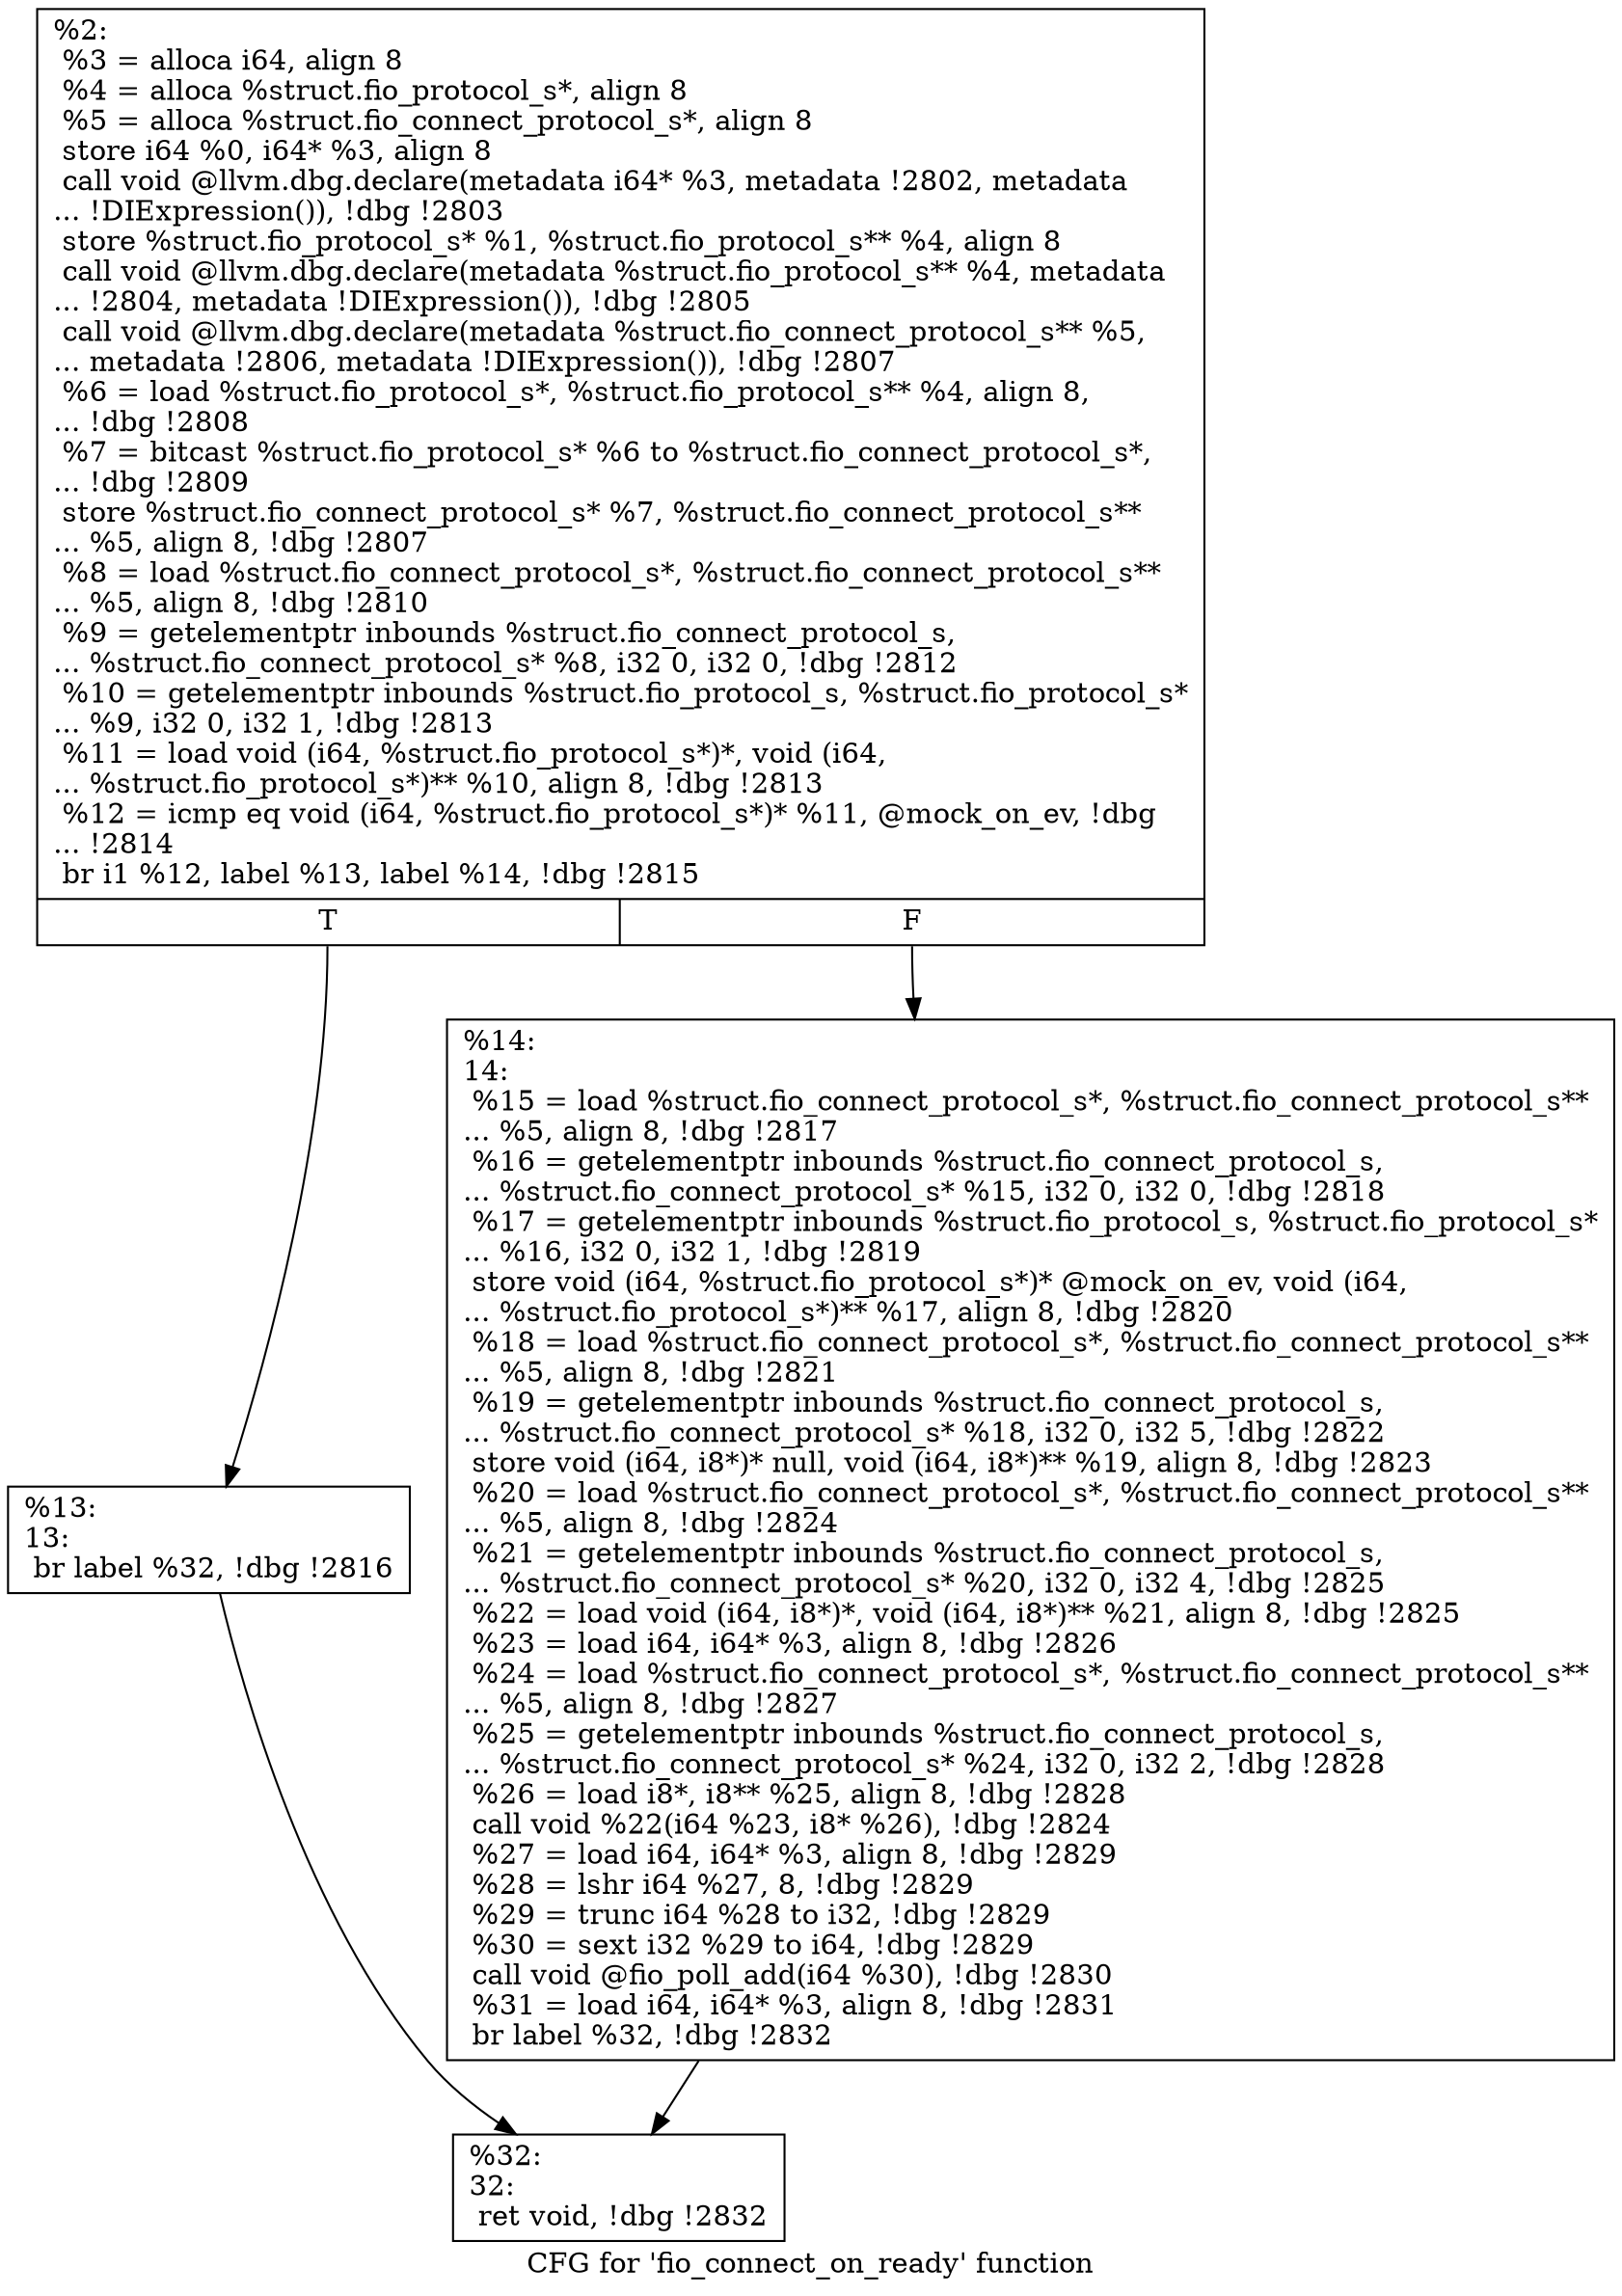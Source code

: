 digraph "CFG for 'fio_connect_on_ready' function" {
	label="CFG for 'fio_connect_on_ready' function";

	Node0x55685155f380 [shape=record,label="{%2:\l  %3 = alloca i64, align 8\l  %4 = alloca %struct.fio_protocol_s*, align 8\l  %5 = alloca %struct.fio_connect_protocol_s*, align 8\l  store i64 %0, i64* %3, align 8\l  call void @llvm.dbg.declare(metadata i64* %3, metadata !2802, metadata\l... !DIExpression()), !dbg !2803\l  store %struct.fio_protocol_s* %1, %struct.fio_protocol_s** %4, align 8\l  call void @llvm.dbg.declare(metadata %struct.fio_protocol_s** %4, metadata\l... !2804, metadata !DIExpression()), !dbg !2805\l  call void @llvm.dbg.declare(metadata %struct.fio_connect_protocol_s** %5,\l... metadata !2806, metadata !DIExpression()), !dbg !2807\l  %6 = load %struct.fio_protocol_s*, %struct.fio_protocol_s** %4, align 8,\l... !dbg !2808\l  %7 = bitcast %struct.fio_protocol_s* %6 to %struct.fio_connect_protocol_s*,\l... !dbg !2809\l  store %struct.fio_connect_protocol_s* %7, %struct.fio_connect_protocol_s**\l... %5, align 8, !dbg !2807\l  %8 = load %struct.fio_connect_protocol_s*, %struct.fio_connect_protocol_s**\l... %5, align 8, !dbg !2810\l  %9 = getelementptr inbounds %struct.fio_connect_protocol_s,\l... %struct.fio_connect_protocol_s* %8, i32 0, i32 0, !dbg !2812\l  %10 = getelementptr inbounds %struct.fio_protocol_s, %struct.fio_protocol_s*\l... %9, i32 0, i32 1, !dbg !2813\l  %11 = load void (i64, %struct.fio_protocol_s*)*, void (i64,\l... %struct.fio_protocol_s*)** %10, align 8, !dbg !2813\l  %12 = icmp eq void (i64, %struct.fio_protocol_s*)* %11, @mock_on_ev, !dbg\l... !2814\l  br i1 %12, label %13, label %14, !dbg !2815\l|{<s0>T|<s1>F}}"];
	Node0x55685155f380:s0 -> Node0x5568515615f0;
	Node0x55685155f380:s1 -> Node0x556851561640;
	Node0x5568515615f0 [shape=record,label="{%13:\l13:                                               \l  br label %32, !dbg !2816\l}"];
	Node0x5568515615f0 -> Node0x556851561690;
	Node0x556851561640 [shape=record,label="{%14:\l14:                                               \l  %15 = load %struct.fio_connect_protocol_s*, %struct.fio_connect_protocol_s**\l... %5, align 8, !dbg !2817\l  %16 = getelementptr inbounds %struct.fio_connect_protocol_s,\l... %struct.fio_connect_protocol_s* %15, i32 0, i32 0, !dbg !2818\l  %17 = getelementptr inbounds %struct.fio_protocol_s, %struct.fio_protocol_s*\l... %16, i32 0, i32 1, !dbg !2819\l  store void (i64, %struct.fio_protocol_s*)* @mock_on_ev, void (i64,\l... %struct.fio_protocol_s*)** %17, align 8, !dbg !2820\l  %18 = load %struct.fio_connect_protocol_s*, %struct.fio_connect_protocol_s**\l... %5, align 8, !dbg !2821\l  %19 = getelementptr inbounds %struct.fio_connect_protocol_s,\l... %struct.fio_connect_protocol_s* %18, i32 0, i32 5, !dbg !2822\l  store void (i64, i8*)* null, void (i64, i8*)** %19, align 8, !dbg !2823\l  %20 = load %struct.fio_connect_protocol_s*, %struct.fio_connect_protocol_s**\l... %5, align 8, !dbg !2824\l  %21 = getelementptr inbounds %struct.fio_connect_protocol_s,\l... %struct.fio_connect_protocol_s* %20, i32 0, i32 4, !dbg !2825\l  %22 = load void (i64, i8*)*, void (i64, i8*)** %21, align 8, !dbg !2825\l  %23 = load i64, i64* %3, align 8, !dbg !2826\l  %24 = load %struct.fio_connect_protocol_s*, %struct.fio_connect_protocol_s**\l... %5, align 8, !dbg !2827\l  %25 = getelementptr inbounds %struct.fio_connect_protocol_s,\l... %struct.fio_connect_protocol_s* %24, i32 0, i32 2, !dbg !2828\l  %26 = load i8*, i8** %25, align 8, !dbg !2828\l  call void %22(i64 %23, i8* %26), !dbg !2824\l  %27 = load i64, i64* %3, align 8, !dbg !2829\l  %28 = lshr i64 %27, 8, !dbg !2829\l  %29 = trunc i64 %28 to i32, !dbg !2829\l  %30 = sext i32 %29 to i64, !dbg !2829\l  call void @fio_poll_add(i64 %30), !dbg !2830\l  %31 = load i64, i64* %3, align 8, !dbg !2831\l  br label %32, !dbg !2832\l}"];
	Node0x556851561640 -> Node0x556851561690;
	Node0x556851561690 [shape=record,label="{%32:\l32:                                               \l  ret void, !dbg !2832\l}"];
}
